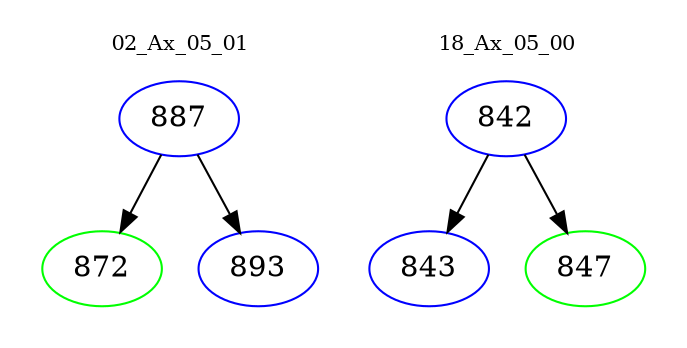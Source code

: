 digraph{
subgraph cluster_0 {
color = white
label = "02_Ax_05_01";
fontsize=10;
T0_887 [label="887", color="blue"]
T0_887 -> T0_872 [color="black"]
T0_872 [label="872", color="green"]
T0_887 -> T0_893 [color="black"]
T0_893 [label="893", color="blue"]
}
subgraph cluster_1 {
color = white
label = "18_Ax_05_00";
fontsize=10;
T1_842 [label="842", color="blue"]
T1_842 -> T1_843 [color="black"]
T1_843 [label="843", color="blue"]
T1_842 -> T1_847 [color="black"]
T1_847 [label="847", color="green"]
}
}
